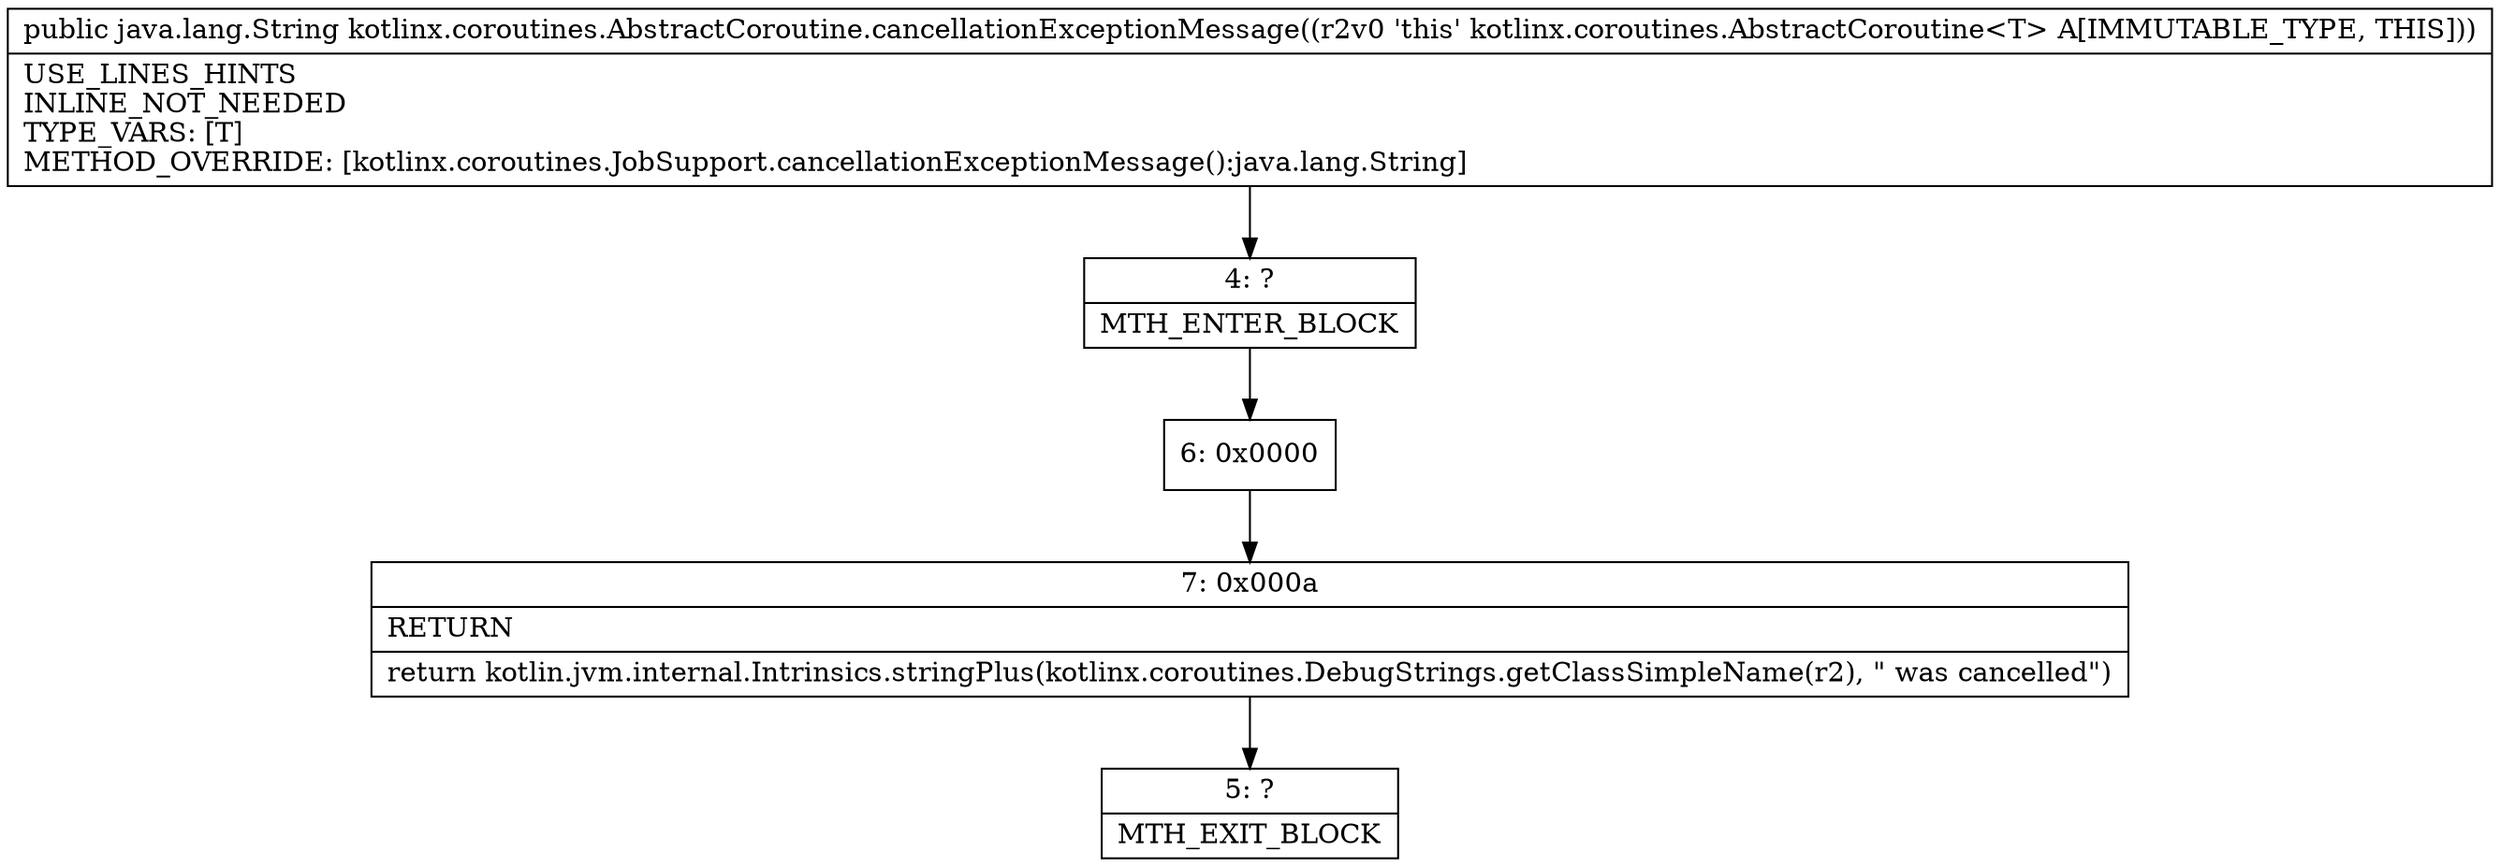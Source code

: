 digraph "CFG forkotlinx.coroutines.AbstractCoroutine.cancellationExceptionMessage()Ljava\/lang\/String;" {
Node_4 [shape=record,label="{4\:\ ?|MTH_ENTER_BLOCK\l}"];
Node_6 [shape=record,label="{6\:\ 0x0000}"];
Node_7 [shape=record,label="{7\:\ 0x000a|RETURN\l|return kotlin.jvm.internal.Intrinsics.stringPlus(kotlinx.coroutines.DebugStrings.getClassSimpleName(r2), \" was cancelled\")\l}"];
Node_5 [shape=record,label="{5\:\ ?|MTH_EXIT_BLOCK\l}"];
MethodNode[shape=record,label="{public java.lang.String kotlinx.coroutines.AbstractCoroutine.cancellationExceptionMessage((r2v0 'this' kotlinx.coroutines.AbstractCoroutine\<T\> A[IMMUTABLE_TYPE, THIS]))  | USE_LINES_HINTS\lINLINE_NOT_NEEDED\lTYPE_VARS: [T]\lMETHOD_OVERRIDE: [kotlinx.coroutines.JobSupport.cancellationExceptionMessage():java.lang.String]\l}"];
MethodNode -> Node_4;Node_4 -> Node_6;
Node_6 -> Node_7;
Node_7 -> Node_5;
}

